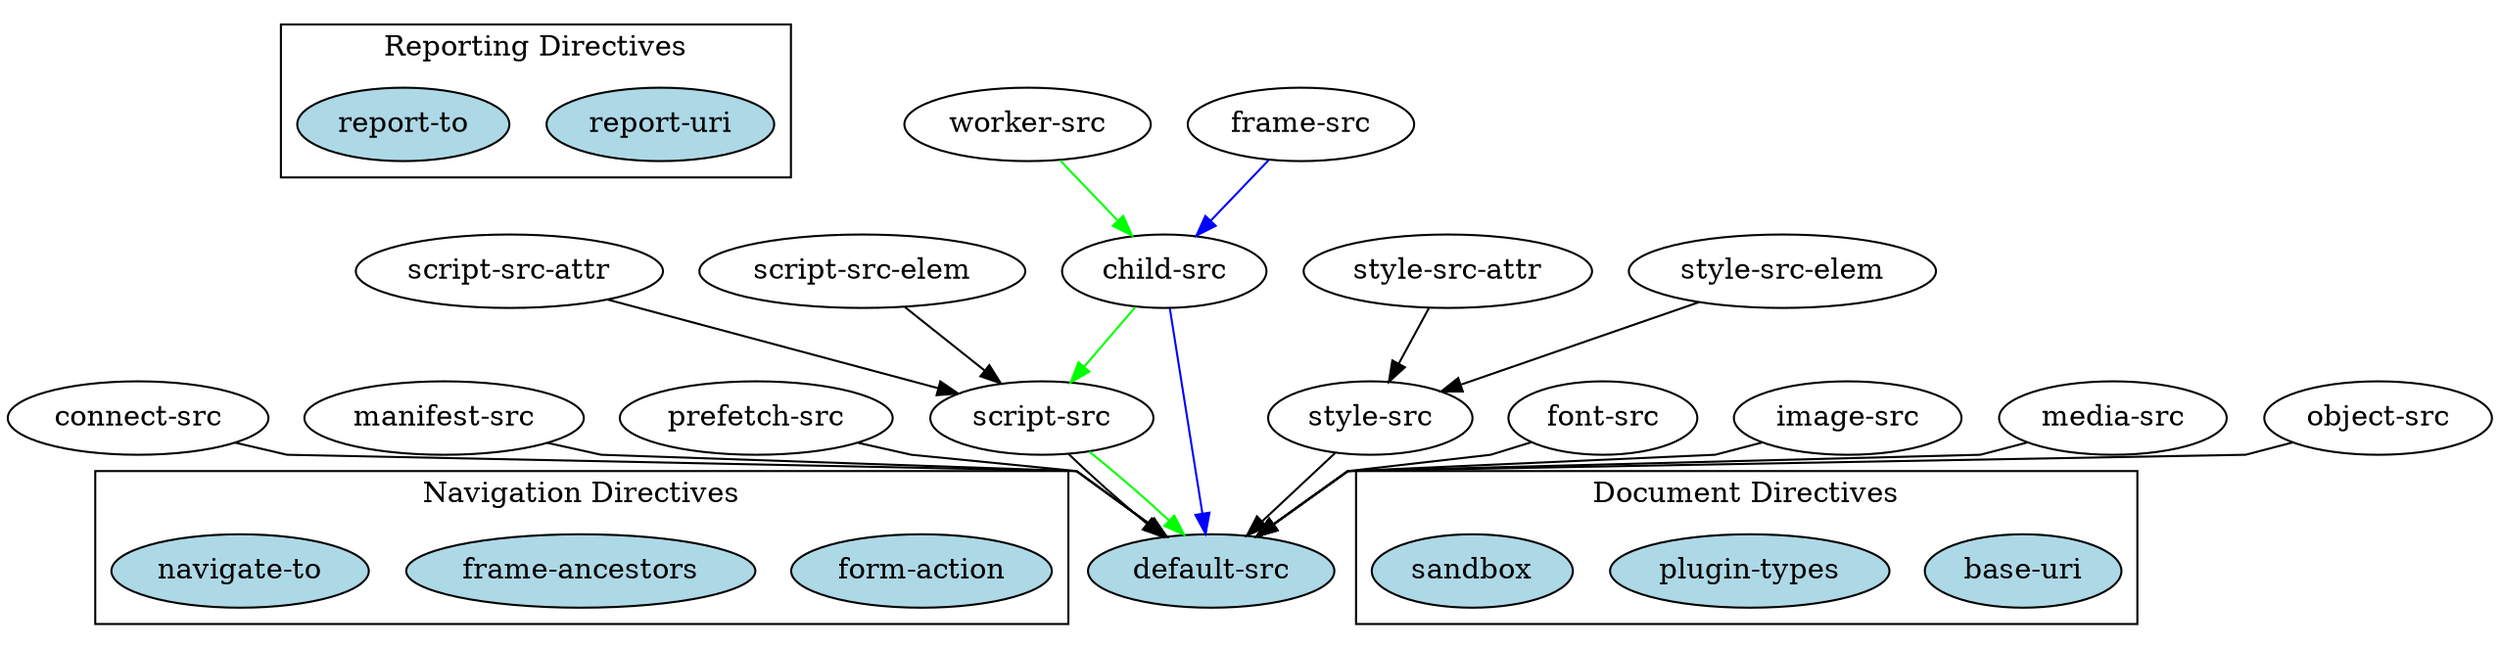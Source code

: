 # as seen in the documentation
# https://www.w3.org/TR/CSP3/#csp-directives
# https://www.w3.org/TR/CSP3/#directive-fallback-list
digraph G {
	headlabel = "CSP Directives"
	splines=polyline
	newrank=true;
	subgraph cluster_repd {
		Node[style=filled,fillcolor=lightblue]
		"report-uri"
		"report-to"
		label = "Reporting Directives"
	}
	{
		rank=same
		Node[style=filled,fillcolor=lightblue]
		subgraph cluster_navd {
			"form-action"
			"frame-ancestors"
			"navigate-to"
			label = "Navigation Directives"
		}
		"default-src"
		subgraph cluster_docd {
			"base-uri"
			"plugin-types"
			"sandbox"
			label = "Document Directives"
		}
	}

	"connect-src" -> "default-src"
	"manifest-src" -> "default-src"
	"prefetch-src" -> "default-src"
	"script-src-attr" -> "script-src" -> "default-src"
	"script-src-elem" -> "script-src" # -> "default-src"
	"style-src-attr" -> "style-src" -> "default-src"
	"style-src-elem" -> "style-src" # -> "default-src"
	"font-src" -> "default-src"
	"image-src" -> "default-src"
	"media-src" -> "default-src"
	"object-src" -> "default-src"
	{ Edge[color=green]
		"worker-src" -> "child-src" -> "script-src" -> "default-src"}
	{ Edge[color=blue]
		"frame-src" -> "child-src" -> "default-src"}
}
